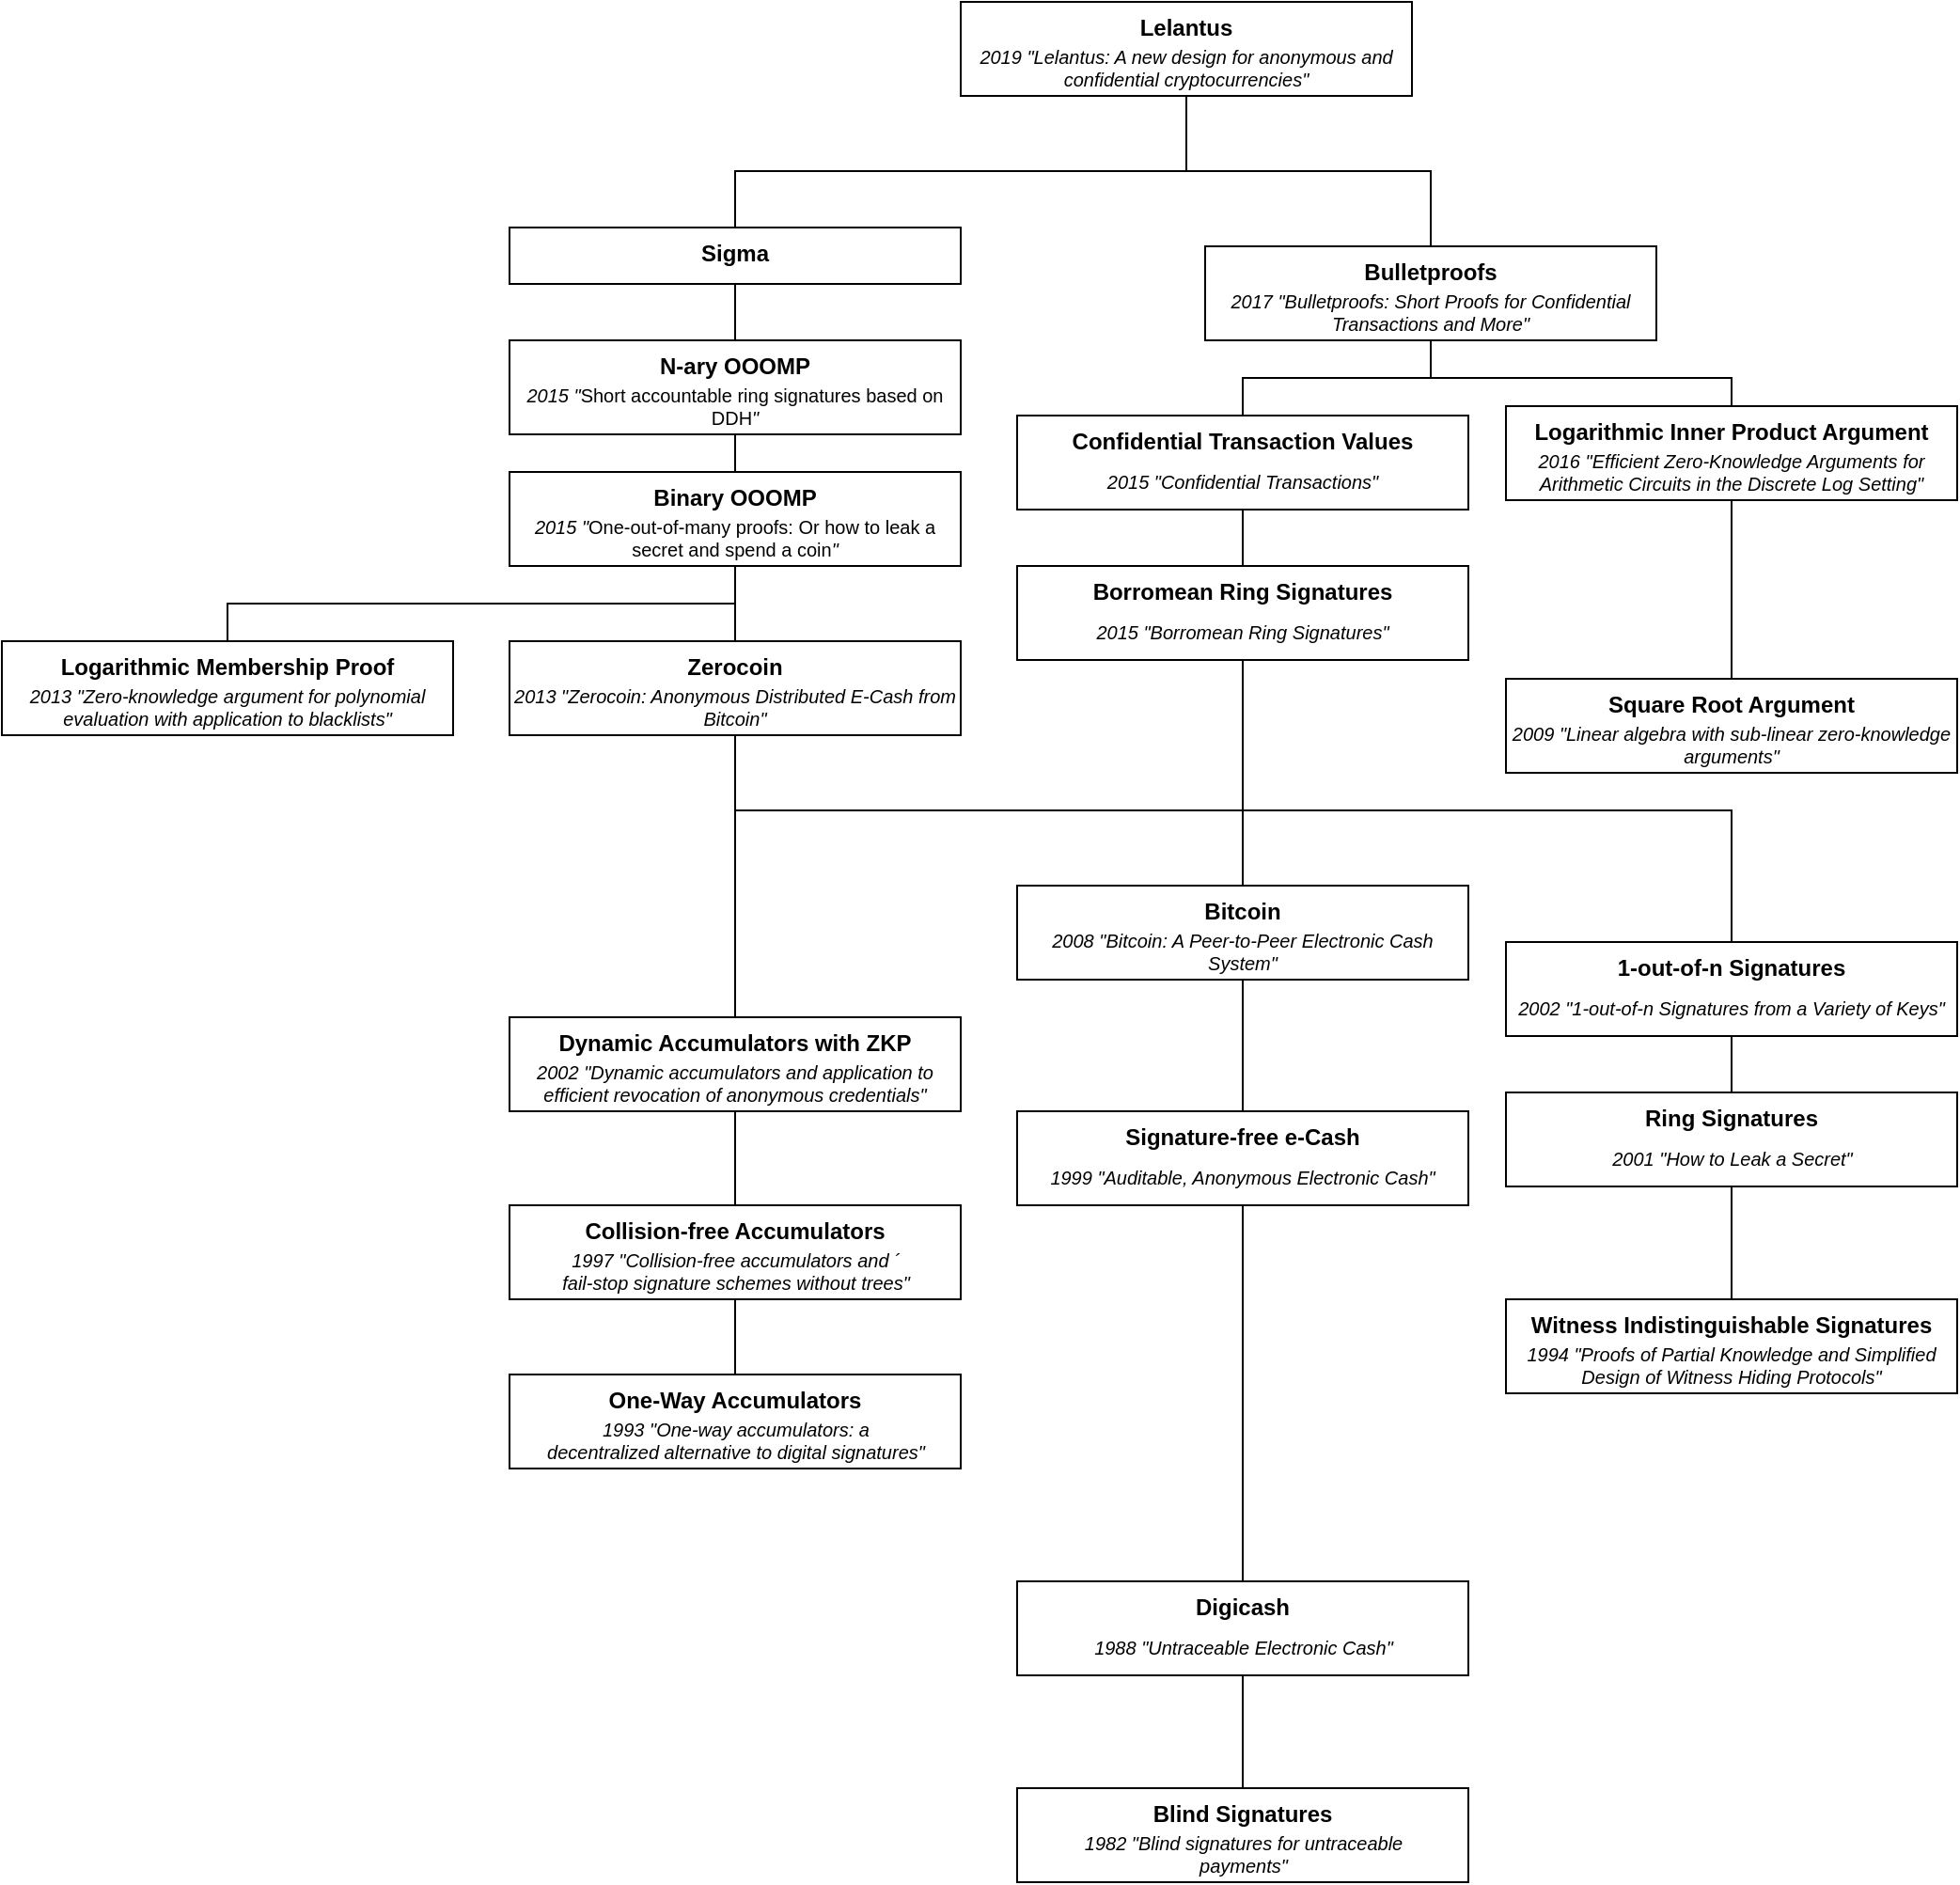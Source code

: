 <mxfile version="24.0.7" type="device">
  <diagram name="Page-1" id="_Gakuy9Rwmy7J1l9Ox4a">
    <mxGraphModel dx="2868" dy="2286" grid="1" gridSize="10" guides="1" tooltips="1" connect="1" arrows="1" fold="1" page="1" pageScale="1" pageWidth="850" pageHeight="1100" math="0" shadow="0">
      <root>
        <mxCell id="0" />
        <mxCell id="1" parent="0" />
        <mxCell id="s5rz5R7kNPWqgCDR-JUC-4" style="edgeStyle=orthogonalEdgeStyle;rounded=0;orthogonalLoop=1;jettySize=auto;html=1;exitX=0.5;exitY=0;exitDx=0;exitDy=0;entryX=0.5;entryY=1;entryDx=0;entryDy=0;endArrow=none;endFill=0;" parent="1" source="KyD_eOTLhy94dCNybC4f-1" target="s5rz5R7kNPWqgCDR-JUC-3" edge="1">
          <mxGeometry relative="1" as="geometry" />
        </mxCell>
        <mxCell id="KyD_eOTLhy94dCNybC4f-1" value="Zerocoin" style="rounded=0;whiteSpace=wrap;html=1;verticalAlign=top;fontStyle=1" parent="1" vertex="1">
          <mxGeometry x="-120" y="190" width="240" height="50" as="geometry" />
        </mxCell>
        <mxCell id="KyD_eOTLhy94dCNybC4f-2" value="&lt;div style=&quot;font-size: 10px;&quot;&gt;&lt;/div&gt;&lt;i&gt;2013 &quot;Zerocoin: Anonymous Distributed E-Cash from Bitcoin&quot;&lt;br&gt;&lt;/i&gt;" style="text;html=1;strokeColor=none;fillColor=none;align=center;verticalAlign=middle;whiteSpace=wrap;rounded=0;fontSize=10;" parent="1" vertex="1">
          <mxGeometry x="-120" y="210" width="240" height="30" as="geometry" />
        </mxCell>
        <mxCell id="KyD_eOTLhy94dCNybC4f-7" style="edgeStyle=orthogonalEdgeStyle;rounded=0;orthogonalLoop=1;jettySize=auto;html=1;exitX=0.5;exitY=0;exitDx=0;exitDy=0;entryX=0.5;entryY=1;entryDx=0;entryDy=0;endArrow=none;endFill=0;" parent="1" source="KyD_eOTLhy94dCNybC4f-3" target="KyD_eOTLhy94dCNybC4f-6" edge="1">
          <mxGeometry relative="1" as="geometry" />
        </mxCell>
        <mxCell id="KyD_eOTLhy94dCNybC4f-3" value="Blind Signatures" style="rounded=0;whiteSpace=wrap;html=1;verticalAlign=top;fontStyle=1" parent="1" vertex="1">
          <mxGeometry x="150" y="800" width="240" height="50" as="geometry" />
        </mxCell>
        <mxCell id="KyD_eOTLhy94dCNybC4f-4" value="&lt;div style=&quot;font-size: 10px;&quot;&gt;&lt;i&gt;1982 &quot;Blind signatures for untraceable payments&quot;&lt;/i&gt;&lt;/div&gt;" style="text;html=1;strokeColor=none;fillColor=none;align=center;verticalAlign=middle;whiteSpace=wrap;rounded=0;fontSize=10;" parent="1" vertex="1">
          <mxGeometry x="167.5" y="820" width="205" height="30" as="geometry" />
        </mxCell>
        <mxCell id="KyD_eOTLhy94dCNybC4f-19" style="edgeStyle=orthogonalEdgeStyle;rounded=0;orthogonalLoop=1;jettySize=auto;html=1;exitX=0.5;exitY=0;exitDx=0;exitDy=0;entryX=0.5;entryY=1;entryDx=0;entryDy=0;endArrow=none;endFill=0;" parent="1" source="KyD_eOTLhy94dCNybC4f-5" target="KyD_eOTLhy94dCNybC4f-18" edge="1">
          <mxGeometry relative="1" as="geometry" />
        </mxCell>
        <mxCell id="KyD_eOTLhy94dCNybC4f-5" value="Digicash" style="rounded=0;whiteSpace=wrap;html=1;verticalAlign=top;fontStyle=1" parent="1" vertex="1">
          <mxGeometry x="150" y="690" width="240" height="50" as="geometry" />
        </mxCell>
        <mxCell id="KyD_eOTLhy94dCNybC4f-6" value="&lt;div style=&quot;font-size: 10px;&quot;&gt;&lt;i&gt;1988 &quot;Untraceable Electronic Cash&quot;&lt;/i&gt;&lt;/div&gt;" style="text;html=1;strokeColor=none;fillColor=none;align=center;verticalAlign=middle;whiteSpace=wrap;rounded=0;fontSize=10;" parent="1" vertex="1">
          <mxGeometry x="167.5" y="710" width="205" height="30" as="geometry" />
        </mxCell>
        <mxCell id="PVdPPHzCQSvvqk6dLM3M-4" style="edgeStyle=orthogonalEdgeStyle;rounded=0;orthogonalLoop=1;jettySize=auto;html=1;exitX=0.5;exitY=0;exitDx=0;exitDy=0;entryX=0.5;entryY=1;entryDx=0;entryDy=0;endArrow=none;endFill=0;" parent="1" source="KyD_eOTLhy94dCNybC4f-17" target="PVdPPHzCQSvvqk6dLM3M-2" edge="1">
          <mxGeometry relative="1" as="geometry" />
        </mxCell>
        <mxCell id="KyD_eOTLhy94dCNybC4f-17" value="Signature-free e-Cash" style="rounded=0;whiteSpace=wrap;html=1;verticalAlign=top;fontStyle=1" parent="1" vertex="1">
          <mxGeometry x="150" y="440" width="240" height="50" as="geometry" />
        </mxCell>
        <mxCell id="KyD_eOTLhy94dCNybC4f-18" value="&lt;div style=&quot;&quot;&gt;1999 &quot;Auditable, Anonymous Electronic Cash&quot;&lt;/div&gt;" style="text;html=1;strokeColor=none;fillColor=none;align=center;verticalAlign=middle;whiteSpace=wrap;rounded=0;fontSize=10;fontStyle=2" parent="1" vertex="1">
          <mxGeometry x="150" y="460" width="240" height="30" as="geometry" />
        </mxCell>
        <mxCell id="nzbw7blMAr6pjb6i6NWN-12" style="edgeStyle=orthogonalEdgeStyle;rounded=0;orthogonalLoop=1;jettySize=auto;html=1;exitX=0.5;exitY=0;exitDx=0;exitDy=0;entryX=0.5;entryY=1;entryDx=0;entryDy=0;endArrow=none;endFill=0;" parent="1" source="nzbw7blMAr6pjb6i6NWN-3" target="KyD_eOTLhy94dCNybC4f-2" edge="1">
          <mxGeometry relative="1" as="geometry" />
        </mxCell>
        <mxCell id="nzbw7blMAr6pjb6i6NWN-3" value="Dynamic Accumulators with ZKP" style="rounded=0;whiteSpace=wrap;html=1;verticalAlign=top;fontStyle=1" parent="1" vertex="1">
          <mxGeometry x="-120" y="390" width="240" height="50" as="geometry" />
        </mxCell>
        <mxCell id="nzbw7blMAr6pjb6i6NWN-4" value="&lt;div style=&quot;font-size: 10px;&quot;&gt;&lt;span&gt;2002 &quot;&lt;/span&gt;Dynamic accumulators&amp;nbsp;&lt;span style=&quot;background-color: initial;&quot;&gt;and application to efficient revocation of anonymous credentials&quot;&lt;/span&gt;&lt;/div&gt;" style="text;html=1;strokeColor=none;fillColor=none;align=center;verticalAlign=middle;whiteSpace=wrap;rounded=0;fontSize=10;fontStyle=2" parent="1" vertex="1">
          <mxGeometry x="-120" y="410" width="240" height="30" as="geometry" />
        </mxCell>
        <mxCell id="nzbw7blMAr6pjb6i6NWN-10" style="edgeStyle=orthogonalEdgeStyle;rounded=0;orthogonalLoop=1;jettySize=auto;html=1;exitX=0.5;exitY=0;exitDx=0;exitDy=0;endArrow=none;endFill=0;" parent="1" source="nzbw7blMAr6pjb6i6NWN-5" target="nzbw7blMAr6pjb6i6NWN-4" edge="1">
          <mxGeometry relative="1" as="geometry" />
        </mxCell>
        <mxCell id="nzbw7blMAr6pjb6i6NWN-5" value="Collision-free Accumulators" style="rounded=0;whiteSpace=wrap;html=1;verticalAlign=top;fontStyle=1" parent="1" vertex="1">
          <mxGeometry x="-120" y="490" width="240" height="50" as="geometry" />
        </mxCell>
        <mxCell id="nzbw7blMAr6pjb6i6NWN-6" value="&lt;div style=&quot;font-size: 10px;&quot;&gt;&lt;span&gt;1997 &quot;&lt;/span&gt;Collision-free accumulators and ´&lt;/div&gt;&lt;div&gt;fail-stop signature schemes without trees&quot;&lt;/div&gt;" style="text;html=1;strokeColor=none;fillColor=none;align=center;verticalAlign=middle;whiteSpace=wrap;rounded=0;fontSize=10;fontStyle=2" parent="1" vertex="1">
          <mxGeometry x="-102.5" y="510" width="205" height="30" as="geometry" />
        </mxCell>
        <mxCell id="nzbw7blMAr6pjb6i6NWN-9" style="edgeStyle=orthogonalEdgeStyle;rounded=0;orthogonalLoop=1;jettySize=auto;html=1;exitX=0.5;exitY=0;exitDx=0;exitDy=0;entryX=0.5;entryY=1;entryDx=0;entryDy=0;endArrow=none;endFill=0;" parent="1" source="nzbw7blMAr6pjb6i6NWN-7" target="nzbw7blMAr6pjb6i6NWN-6" edge="1">
          <mxGeometry relative="1" as="geometry" />
        </mxCell>
        <mxCell id="nzbw7blMAr6pjb6i6NWN-7" value="One-Way Accumulators" style="rounded=0;whiteSpace=wrap;html=1;verticalAlign=top;fontStyle=1" parent="1" vertex="1">
          <mxGeometry x="-120" y="580" width="240" height="50" as="geometry" />
        </mxCell>
        <mxCell id="nzbw7blMAr6pjb6i6NWN-8" value="&lt;div style=&quot;font-size: 10px;&quot;&gt;&lt;span&gt;1993 &quot;&lt;/span&gt;One-way accumulators: a&lt;/div&gt;&lt;div&gt;decentralized alternative to digital signatures&quot;&lt;/div&gt;" style="text;html=1;strokeColor=none;fillColor=none;align=center;verticalAlign=middle;whiteSpace=wrap;rounded=0;fontSize=10;fontStyle=2" parent="1" vertex="1">
          <mxGeometry x="-102.5" y="600" width="205" height="30" as="geometry" />
        </mxCell>
        <mxCell id="PVdPPHzCQSvvqk6dLM3M-5" style="edgeStyle=orthogonalEdgeStyle;rounded=0;orthogonalLoop=1;jettySize=auto;html=1;exitX=0.5;exitY=0;exitDx=0;exitDy=0;entryX=0.5;entryY=1;entryDx=0;entryDy=0;endArrow=none;endFill=0;" parent="1" source="PVdPPHzCQSvvqk6dLM3M-1" target="KyD_eOTLhy94dCNybC4f-2" edge="1">
          <mxGeometry relative="1" as="geometry" />
        </mxCell>
        <mxCell id="QgGeLsX1wwHTZIF9CUIL-28" style="edgeStyle=orthogonalEdgeStyle;rounded=0;orthogonalLoop=1;jettySize=auto;html=1;exitX=0.5;exitY=0;exitDx=0;exitDy=0;entryX=0.5;entryY=1;entryDx=0;entryDy=0;endArrow=none;endFill=0;" edge="1" parent="1" source="PVdPPHzCQSvvqk6dLM3M-1" target="QgGeLsX1wwHTZIF9CUIL-8">
          <mxGeometry relative="1" as="geometry" />
        </mxCell>
        <mxCell id="PVdPPHzCQSvvqk6dLM3M-1" value="Bitcoin" style="rounded=0;whiteSpace=wrap;html=1;verticalAlign=top;fontStyle=1" parent="1" vertex="1">
          <mxGeometry x="150" y="320" width="240" height="50" as="geometry" />
        </mxCell>
        <mxCell id="PVdPPHzCQSvvqk6dLM3M-2" value="&lt;div style=&quot;font-size: 10px;&quot;&gt;&lt;/div&gt;&lt;i&gt;2008 &quot;Bitcoin: A Peer-to-Peer Electronic Cash System&quot;&lt;br&gt;&lt;/i&gt;" style="text;html=1;strokeColor=none;fillColor=none;align=center;verticalAlign=middle;whiteSpace=wrap;rounded=0;fontSize=10;" parent="1" vertex="1">
          <mxGeometry x="150" y="340" width="240" height="30" as="geometry" />
        </mxCell>
        <mxCell id="s5rz5R7kNPWqgCDR-JUC-8" style="edgeStyle=orthogonalEdgeStyle;rounded=0;orthogonalLoop=1;jettySize=auto;html=1;exitX=0.5;exitY=0;exitDx=0;exitDy=0;entryX=0.5;entryY=1;entryDx=0;entryDy=0;endArrow=none;endFill=0;" parent="1" source="s5rz5R7kNPWqgCDR-JUC-2" target="s5rz5R7kNPWqgCDR-JUC-6" edge="1">
          <mxGeometry relative="1" as="geometry" />
        </mxCell>
        <mxCell id="s5rz5R7kNPWqgCDR-JUC-2" value="Binary OOOMP" style="rounded=0;whiteSpace=wrap;html=1;verticalAlign=top;fontStyle=1" parent="1" vertex="1">
          <mxGeometry x="-120" y="100" width="240" height="50" as="geometry" />
        </mxCell>
        <mxCell id="s5rz5R7kNPWqgCDR-JUC-3" value="&lt;div style=&quot;font-size: 10px;&quot;&gt;&lt;/div&gt;&lt;i&gt;2015 &quot;&lt;/i&gt;One-out-of-many proofs: Or how to leak a secret and spend a coin&lt;i style=&quot;background-color: initial;&quot;&gt;&quot;&lt;/i&gt;" style="text;html=1;strokeColor=none;fillColor=none;align=center;verticalAlign=middle;whiteSpace=wrap;rounded=0;fontSize=10;" parent="1" vertex="1">
          <mxGeometry x="-120" y="120" width="240" height="30" as="geometry" />
        </mxCell>
        <mxCell id="s5rz5R7kNPWqgCDR-JUC-11" style="edgeStyle=orthogonalEdgeStyle;rounded=0;orthogonalLoop=1;jettySize=auto;html=1;exitX=0.5;exitY=0;exitDx=0;exitDy=0;entryX=0.5;entryY=1;entryDx=0;entryDy=0;endArrow=none;endFill=0;" parent="1" source="s5rz5R7kNPWqgCDR-JUC-5" target="s5rz5R7kNPWqgCDR-JUC-9" edge="1">
          <mxGeometry relative="1" as="geometry" />
        </mxCell>
        <mxCell id="s5rz5R7kNPWqgCDR-JUC-5" value="N-ary OOOMP" style="rounded=0;whiteSpace=wrap;html=1;verticalAlign=top;fontStyle=1" parent="1" vertex="1">
          <mxGeometry x="-120" y="30" width="240" height="50" as="geometry" />
        </mxCell>
        <mxCell id="s5rz5R7kNPWqgCDR-JUC-6" value="&lt;div style=&quot;font-size: 10px;&quot;&gt;&lt;/div&gt;&lt;i&gt;2015 &quot;&lt;/i&gt;Short accountable ring signatures based on DDH&lt;i style=&quot;background-color: initial;&quot;&gt;&quot;&lt;/i&gt;" style="text;html=1;strokeColor=none;fillColor=none;align=center;verticalAlign=middle;whiteSpace=wrap;rounded=0;fontSize=10;" parent="1" vertex="1">
          <mxGeometry x="-120" y="50" width="240" height="30" as="geometry" />
        </mxCell>
        <mxCell id="QgGeLsX1wwHTZIF9CUIL-26" style="edgeStyle=orthogonalEdgeStyle;rounded=0;orthogonalLoop=1;jettySize=auto;html=1;exitX=0.5;exitY=0;exitDx=0;exitDy=0;entryX=0.5;entryY=1;entryDx=0;entryDy=0;endArrow=none;endFill=0;" edge="1" parent="1" source="s5rz5R7kNPWqgCDR-JUC-9" target="QgGeLsX1wwHTZIF9CUIL-25">
          <mxGeometry relative="1" as="geometry">
            <Array as="points">
              <mxPoint y="-60" />
              <mxPoint x="240" y="-60" />
            </Array>
          </mxGeometry>
        </mxCell>
        <mxCell id="s5rz5R7kNPWqgCDR-JUC-9" value="Sigma" style="rounded=0;whiteSpace=wrap;html=1;verticalAlign=top;fontStyle=1" parent="1" vertex="1">
          <mxGeometry x="-120" y="-30" width="240" height="30" as="geometry" />
        </mxCell>
        <mxCell id="s5rz5R7kNPWqgCDR-JUC-17" style="edgeStyle=orthogonalEdgeStyle;rounded=0;orthogonalLoop=1;jettySize=auto;html=1;exitX=0.5;exitY=0;exitDx=0;exitDy=0;entryX=0.5;entryY=1;entryDx=0;entryDy=0;endArrow=none;endFill=0;" parent="1" source="s5rz5R7kNPWqgCDR-JUC-14" target="s5rz5R7kNPWqgCDR-JUC-3" edge="1">
          <mxGeometry relative="1" as="geometry" />
        </mxCell>
        <mxCell id="s5rz5R7kNPWqgCDR-JUC-14" value="Logarithmic Membership Proof" style="rounded=0;whiteSpace=wrap;html=1;verticalAlign=top;fontStyle=1" parent="1" vertex="1">
          <mxGeometry x="-390" y="190" width="240" height="50" as="geometry" />
        </mxCell>
        <mxCell id="s5rz5R7kNPWqgCDR-JUC-15" value="&lt;div style=&quot;font-size: 10px;&quot;&gt;&lt;/div&gt;&lt;i&gt;2013 &quot;&lt;/i&gt;&lt;i&gt;Zero-knowledge argument for polynomial&lt;/i&gt;&lt;div&gt;&lt;i&gt;evaluation with application to blacklists&quot;&lt;/i&gt;&lt;/div&gt;" style="text;html=1;strokeColor=none;fillColor=none;align=center;verticalAlign=middle;whiteSpace=wrap;rounded=0;fontSize=10;" parent="1" vertex="1">
          <mxGeometry x="-390" y="210" width="240" height="30" as="geometry" />
        </mxCell>
        <mxCell id="QgGeLsX1wwHTZIF9CUIL-27" style="edgeStyle=orthogonalEdgeStyle;rounded=0;orthogonalLoop=1;jettySize=auto;html=1;exitX=0.5;exitY=0;exitDx=0;exitDy=0;entryX=0.5;entryY=1;entryDx=0;entryDy=0;endArrow=none;endFill=0;" edge="1" parent="1" source="QgGeLsX1wwHTZIF9CUIL-1" target="QgGeLsX1wwHTZIF9CUIL-25">
          <mxGeometry relative="1" as="geometry">
            <Array as="points">
              <mxPoint x="370" y="-60" />
              <mxPoint x="240" y="-60" />
            </Array>
          </mxGeometry>
        </mxCell>
        <mxCell id="QgGeLsX1wwHTZIF9CUIL-1" value="Bulletproofs" style="rounded=0;whiteSpace=wrap;html=1;verticalAlign=top;fontStyle=1" vertex="1" parent="1">
          <mxGeometry x="250" y="-20" width="240" height="50" as="geometry" />
        </mxCell>
        <mxCell id="QgGeLsX1wwHTZIF9CUIL-2" value="2017 &quot;Bulletproofs: Short Proofs for Confidential Transactions and More&quot;" style="text;html=1;strokeColor=none;fillColor=none;align=center;verticalAlign=middle;whiteSpace=wrap;rounded=0;fontSize=10;fontStyle=2" vertex="1" parent="1">
          <mxGeometry x="250" width="240" height="30" as="geometry" />
        </mxCell>
        <mxCell id="QgGeLsX1wwHTZIF9CUIL-29" style="edgeStyle=orthogonalEdgeStyle;rounded=0;orthogonalLoop=1;jettySize=auto;html=1;exitX=0.5;exitY=0;exitDx=0;exitDy=0;endArrow=none;endFill=0;" edge="1" parent="1" source="QgGeLsX1wwHTZIF9CUIL-4" target="QgGeLsX1wwHTZIF9CUIL-2">
          <mxGeometry relative="1" as="geometry" />
        </mxCell>
        <mxCell id="QgGeLsX1wwHTZIF9CUIL-4" value="Confidential Transaction Values" style="rounded=0;whiteSpace=wrap;html=1;verticalAlign=top;fontStyle=1" vertex="1" parent="1">
          <mxGeometry x="150" y="70" width="240" height="50" as="geometry" />
        </mxCell>
        <mxCell id="QgGeLsX1wwHTZIF9CUIL-5" value="2015 &quot;Confidential Transactions&quot;" style="text;html=1;strokeColor=none;fillColor=none;align=center;verticalAlign=middle;whiteSpace=wrap;rounded=0;fontSize=10;fontStyle=2" vertex="1" parent="1">
          <mxGeometry x="150" y="90" width="240" height="30" as="geometry" />
        </mxCell>
        <mxCell id="QgGeLsX1wwHTZIF9CUIL-6" style="edgeStyle=orthogonalEdgeStyle;rounded=0;orthogonalLoop=1;jettySize=auto;html=1;exitX=0.5;exitY=0;exitDx=0;exitDy=0;entryX=0.5;entryY=1;entryDx=0;entryDy=0;endArrow=none;endFill=0;" edge="1" parent="1" source="QgGeLsX1wwHTZIF9CUIL-7" target="QgGeLsX1wwHTZIF9CUIL-5">
          <mxGeometry relative="1" as="geometry" />
        </mxCell>
        <mxCell id="QgGeLsX1wwHTZIF9CUIL-7" value="Borromean Ring Signatures" style="rounded=0;whiteSpace=wrap;html=1;verticalAlign=top;fontStyle=1" vertex="1" parent="1">
          <mxGeometry x="150" y="150" width="240" height="50" as="geometry" />
        </mxCell>
        <mxCell id="QgGeLsX1wwHTZIF9CUIL-8" value="2015 &quot;Borromean Ring Signatures&quot;" style="text;html=1;strokeColor=none;fillColor=none;align=center;verticalAlign=middle;whiteSpace=wrap;rounded=0;fontSize=10;fontStyle=2" vertex="1" parent="1">
          <mxGeometry x="150" y="170" width="240" height="30" as="geometry" />
        </mxCell>
        <mxCell id="QgGeLsX1wwHTZIF9CUIL-30" style="edgeStyle=orthogonalEdgeStyle;rounded=0;orthogonalLoop=1;jettySize=auto;html=1;exitX=0.5;exitY=0;exitDx=0;exitDy=0;entryX=0.5;entryY=1;entryDx=0;entryDy=0;endArrow=none;endFill=0;" edge="1" parent="1" source="QgGeLsX1wwHTZIF9CUIL-10" target="QgGeLsX1wwHTZIF9CUIL-8">
          <mxGeometry relative="1" as="geometry">
            <Array as="points">
              <mxPoint x="530" y="280" />
              <mxPoint x="270" y="280" />
            </Array>
          </mxGeometry>
        </mxCell>
        <mxCell id="QgGeLsX1wwHTZIF9CUIL-10" value="1-out-of-n Signatures" style="rounded=0;whiteSpace=wrap;html=1;verticalAlign=top;fontStyle=1" vertex="1" parent="1">
          <mxGeometry x="410" y="350" width="240" height="50" as="geometry" />
        </mxCell>
        <mxCell id="QgGeLsX1wwHTZIF9CUIL-11" value="&lt;div style=&quot;font-size: 10px;&quot;&gt;&lt;/div&gt;&lt;i&gt;2002 &quot;1-out-of-n Signatures from a Variety of Keys&quot;&lt;br&gt;&lt;/i&gt;" style="text;html=1;strokeColor=none;fillColor=none;align=center;verticalAlign=middle;whiteSpace=wrap;rounded=0;fontSize=10;" vertex="1" parent="1">
          <mxGeometry x="410" y="370" width="240" height="30" as="geometry" />
        </mxCell>
        <mxCell id="QgGeLsX1wwHTZIF9CUIL-12" style="edgeStyle=orthogonalEdgeStyle;rounded=0;orthogonalLoop=1;jettySize=auto;html=1;exitX=0.5;exitY=0;exitDx=0;exitDy=0;endArrow=none;endFill=0;" edge="1" parent="1" source="QgGeLsX1wwHTZIF9CUIL-13" target="QgGeLsX1wwHTZIF9CUIL-11">
          <mxGeometry relative="1" as="geometry" />
        </mxCell>
        <mxCell id="QgGeLsX1wwHTZIF9CUIL-13" value="Ring Signatures" style="rounded=0;whiteSpace=wrap;html=1;verticalAlign=top;fontStyle=1" vertex="1" parent="1">
          <mxGeometry x="410" y="430" width="240" height="50" as="geometry" />
        </mxCell>
        <mxCell id="QgGeLsX1wwHTZIF9CUIL-14" value="2001&lt;span style=&quot;background-color: initial;&quot;&gt;&amp;nbsp;&quot;How to Leak a Secret&quot;&lt;/span&gt;" style="text;html=1;strokeColor=none;fillColor=none;align=center;verticalAlign=middle;whiteSpace=wrap;rounded=0;fontSize=10;fontStyle=2" vertex="1" parent="1">
          <mxGeometry x="427.5" y="450" width="205" height="30" as="geometry" />
        </mxCell>
        <mxCell id="QgGeLsX1wwHTZIF9CUIL-15" style="edgeStyle=orthogonalEdgeStyle;rounded=0;orthogonalLoop=1;jettySize=auto;html=1;exitX=0.5;exitY=0;exitDx=0;exitDy=0;endArrow=none;endFill=0;" edge="1" parent="1" source="QgGeLsX1wwHTZIF9CUIL-16" target="QgGeLsX1wwHTZIF9CUIL-14">
          <mxGeometry relative="1" as="geometry" />
        </mxCell>
        <mxCell id="QgGeLsX1wwHTZIF9CUIL-16" value="Witness Indistinguishable Signatures" style="rounded=0;whiteSpace=wrap;html=1;verticalAlign=top;fontStyle=1" vertex="1" parent="1">
          <mxGeometry x="410" y="540" width="240" height="50" as="geometry" />
        </mxCell>
        <mxCell id="QgGeLsX1wwHTZIF9CUIL-17" value="&lt;div style=&quot;font-size: 10px;&quot;&gt;&lt;/div&gt;&lt;i&gt;1994 &quot;Proofs of Partial Knowledge and Simplified&lt;div&gt;Design of Witness Hiding Protocols&quot;&lt;/div&gt;&lt;/i&gt;" style="text;html=1;strokeColor=none;fillColor=none;align=center;verticalAlign=middle;whiteSpace=wrap;rounded=0;fontSize=10;" vertex="1" parent="1">
          <mxGeometry x="410" y="560" width="240" height="30" as="geometry" />
        </mxCell>
        <mxCell id="QgGeLsX1wwHTZIF9CUIL-31" style="edgeStyle=orthogonalEdgeStyle;rounded=0;orthogonalLoop=1;jettySize=auto;html=1;exitX=0.5;exitY=0;exitDx=0;exitDy=0;endArrow=none;endFill=0;" edge="1" parent="1" source="QgGeLsX1wwHTZIF9CUIL-19" target="QgGeLsX1wwHTZIF9CUIL-2">
          <mxGeometry relative="1" as="geometry">
            <Array as="points">
              <mxPoint x="530" y="50" />
              <mxPoint x="370" y="50" />
            </Array>
          </mxGeometry>
        </mxCell>
        <mxCell id="QgGeLsX1wwHTZIF9CUIL-19" value="Logarithmic Inner Product Argument" style="rounded=0;whiteSpace=wrap;html=1;verticalAlign=top;fontStyle=1" vertex="1" parent="1">
          <mxGeometry x="410" y="65" width="240" height="50" as="geometry" />
        </mxCell>
        <mxCell id="QgGeLsX1wwHTZIF9CUIL-20" value="2016 &quot;&lt;span style=&quot;background-color: initial;&quot;&gt;Efficient Zero-Knowledge Arguments for&lt;br&gt;&lt;/span&gt;&lt;span style=&quot;background-color: initial;&quot;&gt;Arithmetic Circuits in the Discrete Log Setting&lt;/span&gt;&quot;" style="text;html=1;strokeColor=none;fillColor=none;align=center;verticalAlign=middle;whiteSpace=wrap;rounded=0;fontSize=10;fontStyle=2" vertex="1" parent="1">
          <mxGeometry x="410" y="85" width="240" height="30" as="geometry" />
        </mxCell>
        <mxCell id="QgGeLsX1wwHTZIF9CUIL-21" style="edgeStyle=orthogonalEdgeStyle;rounded=0;orthogonalLoop=1;jettySize=auto;html=1;exitX=0.5;exitY=0;exitDx=0;exitDy=0;entryX=0.5;entryY=1;entryDx=0;entryDy=0;endArrow=none;endFill=0;" edge="1" parent="1" source="QgGeLsX1wwHTZIF9CUIL-22" target="QgGeLsX1wwHTZIF9CUIL-20">
          <mxGeometry relative="1" as="geometry" />
        </mxCell>
        <mxCell id="QgGeLsX1wwHTZIF9CUIL-22" value="Square Root Argument" style="rounded=0;whiteSpace=wrap;html=1;verticalAlign=top;fontStyle=1" vertex="1" parent="1">
          <mxGeometry x="410" y="210" width="240" height="50" as="geometry" />
        </mxCell>
        <mxCell id="QgGeLsX1wwHTZIF9CUIL-23" value="2009 &quot;Linear algebra with sub-linear zero-knowledge arguments&quot;" style="text;html=1;strokeColor=none;fillColor=none;align=center;verticalAlign=middle;whiteSpace=wrap;rounded=0;fontSize=10;fontStyle=2" vertex="1" parent="1">
          <mxGeometry x="410" y="230" width="240" height="30" as="geometry" />
        </mxCell>
        <mxCell id="QgGeLsX1wwHTZIF9CUIL-24" value="Lelantus" style="rounded=0;whiteSpace=wrap;html=1;verticalAlign=top;fontStyle=1" vertex="1" parent="1">
          <mxGeometry x="120" y="-150" width="240" height="50" as="geometry" />
        </mxCell>
        <mxCell id="QgGeLsX1wwHTZIF9CUIL-25" value="2019 &quot;Lelantus: A new design for anonymous and confidential cryptocurrencies&quot;" style="text;html=1;strokeColor=none;fillColor=none;align=center;verticalAlign=middle;whiteSpace=wrap;rounded=0;fontSize=10;fontStyle=2" vertex="1" parent="1">
          <mxGeometry x="120" y="-130" width="240" height="30" as="geometry" />
        </mxCell>
      </root>
    </mxGraphModel>
  </diagram>
</mxfile>
